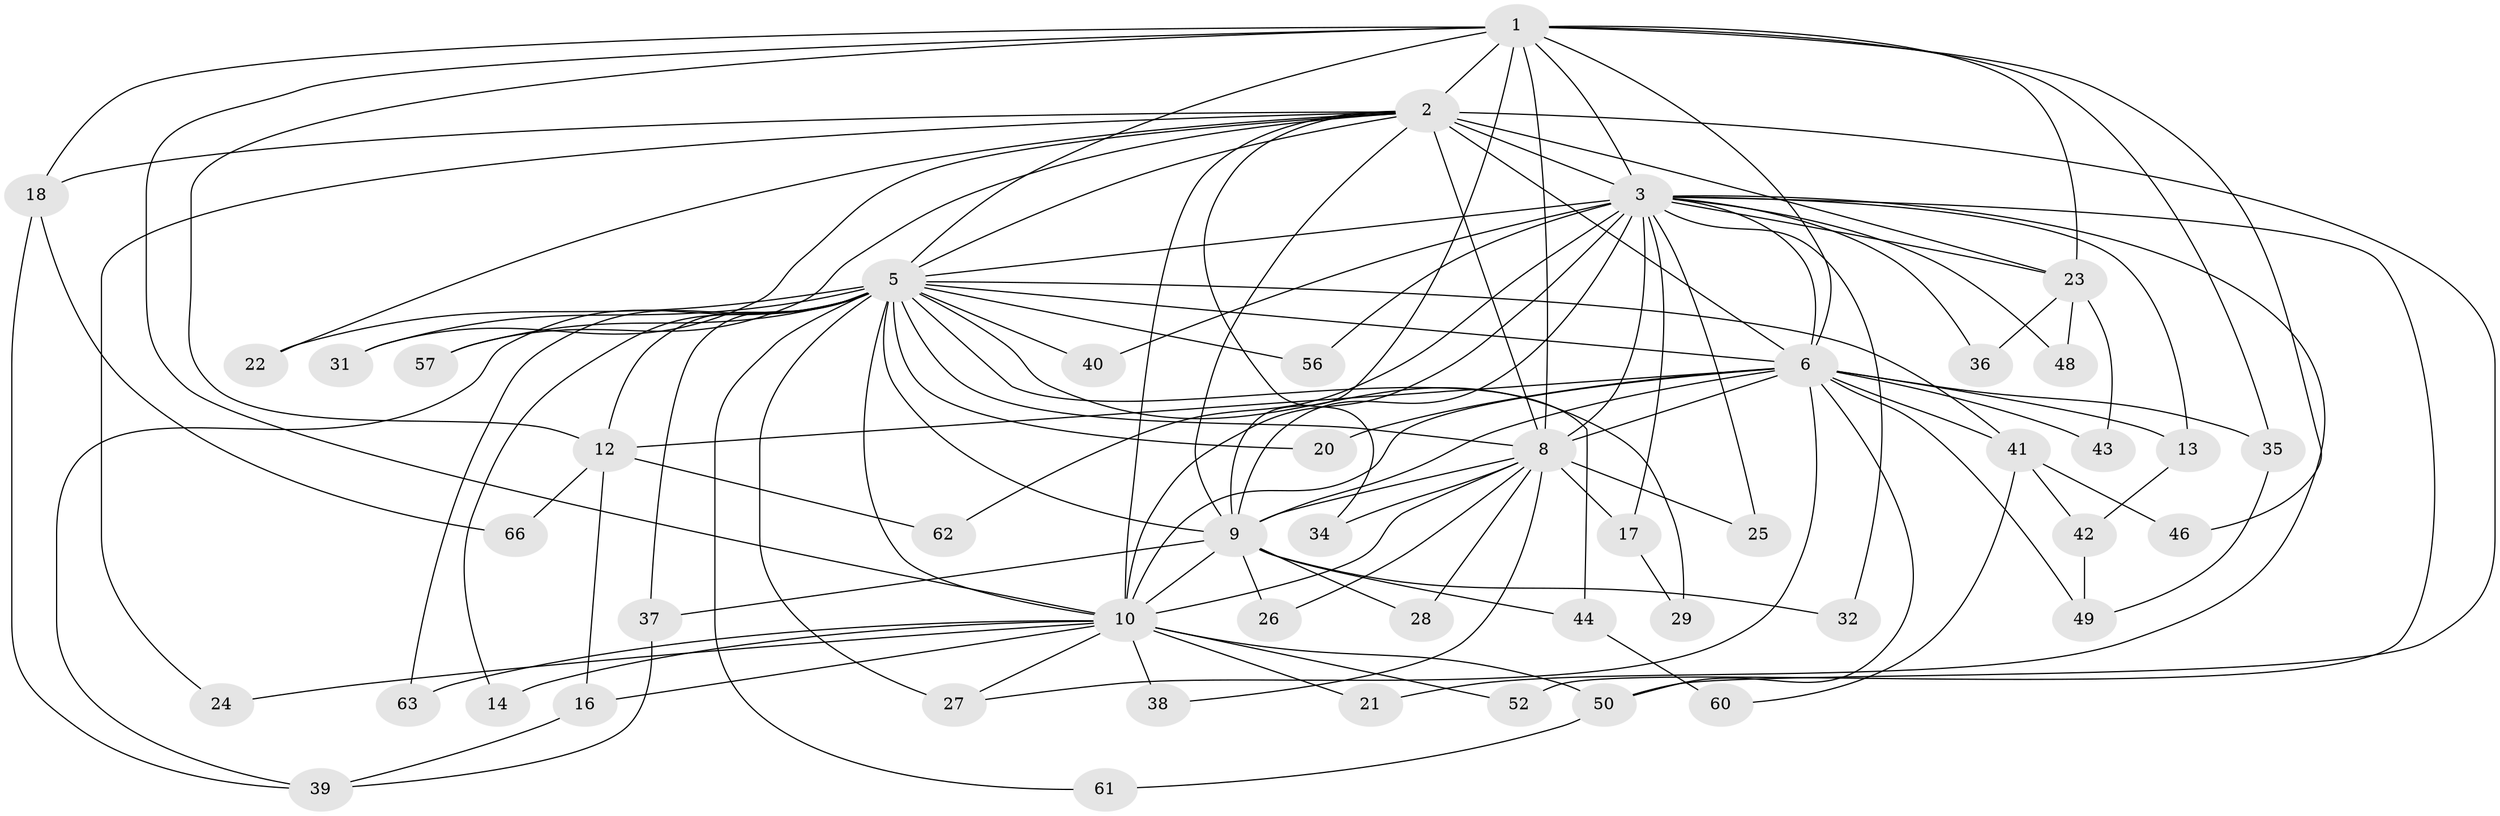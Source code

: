 // original degree distribution, {15: 0.029850746268656716, 14: 0.029850746268656716, 18: 0.029850746268656716, 13: 0.014925373134328358, 22: 0.014925373134328358, 19: 0.029850746268656716, 2: 0.5522388059701493, 5: 0.04477611940298507, 3: 0.16417910447761194, 4: 0.05970149253731343, 6: 0.014925373134328358, 7: 0.014925373134328358}
// Generated by graph-tools (version 1.1) at 2025/41/03/06/25 10:41:41]
// undirected, 49 vertices, 117 edges
graph export_dot {
graph [start="1"]
  node [color=gray90,style=filled];
  1 [super="+30"];
  2 [super="+4"];
  3 [super="+7"];
  5 [super="+33"];
  6 [super="+11"];
  8 [super="+19"];
  9 [super="+67"];
  10 [super="+51"];
  12 [super="+15"];
  13;
  14;
  16;
  17 [super="+64"];
  18 [super="+53"];
  20 [super="+47"];
  21;
  22;
  23 [super="+45"];
  24;
  25;
  26;
  27 [super="+55"];
  28;
  29;
  31;
  32;
  34;
  35;
  36;
  37;
  38;
  39 [super="+54"];
  40;
  41;
  42 [super="+58"];
  43;
  44;
  46;
  48;
  49;
  50 [super="+65"];
  52 [super="+59"];
  56;
  57;
  60;
  61;
  62;
  63;
  66;
  1 -- 2 [weight=2];
  1 -- 3 [weight=2];
  1 -- 5;
  1 -- 6;
  1 -- 8;
  1 -- 9 [weight=2];
  1 -- 10;
  1 -- 12;
  1 -- 18;
  1 -- 35;
  1 -- 46;
  1 -- 23;
  2 -- 3 [weight=4];
  2 -- 5 [weight=2];
  2 -- 6 [weight=2];
  2 -- 8 [weight=3];
  2 -- 9 [weight=2];
  2 -- 10 [weight=2];
  2 -- 18;
  2 -- 22;
  2 -- 23;
  2 -- 31;
  2 -- 50;
  2 -- 34;
  2 -- 24;
  2 -- 57;
  3 -- 5 [weight=2];
  3 -- 6 [weight=2];
  3 -- 8 [weight=2];
  3 -- 9 [weight=2];
  3 -- 10 [weight=2];
  3 -- 13;
  3 -- 17 [weight=2];
  3 -- 21;
  3 -- 23;
  3 -- 36;
  3 -- 40;
  3 -- 48;
  3 -- 56;
  3 -- 32;
  3 -- 52 [weight=2];
  3 -- 25;
  3 -- 62;
  5 -- 6;
  5 -- 8;
  5 -- 9;
  5 -- 10;
  5 -- 14;
  5 -- 20 [weight=2];
  5 -- 22;
  5 -- 27 [weight=2];
  5 -- 29;
  5 -- 31;
  5 -- 37;
  5 -- 41;
  5 -- 44;
  5 -- 63;
  5 -- 40;
  5 -- 57;
  5 -- 56;
  5 -- 61;
  5 -- 39;
  5 -- 12;
  6 -- 8;
  6 -- 9 [weight=2];
  6 -- 10;
  6 -- 12;
  6 -- 13;
  6 -- 20;
  6 -- 27;
  6 -- 35;
  6 -- 41;
  6 -- 43;
  6 -- 49;
  6 -- 50;
  8 -- 9;
  8 -- 10;
  8 -- 25;
  8 -- 26;
  8 -- 34;
  8 -- 38;
  8 -- 28;
  8 -- 17;
  9 -- 10;
  9 -- 26;
  9 -- 28;
  9 -- 32;
  9 -- 37;
  9 -- 44;
  10 -- 14;
  10 -- 16;
  10 -- 21;
  10 -- 24;
  10 -- 38;
  10 -- 52;
  10 -- 63;
  10 -- 27;
  10 -- 50 [weight=2];
  12 -- 16;
  12 -- 66;
  12 -- 62;
  13 -- 42;
  16 -- 39;
  17 -- 29;
  18 -- 66;
  18 -- 39;
  23 -- 36;
  23 -- 43;
  23 -- 48;
  35 -- 49;
  37 -- 39;
  41 -- 42;
  41 -- 46;
  41 -- 60;
  42 -- 49;
  44 -- 60;
  50 -- 61;
}
